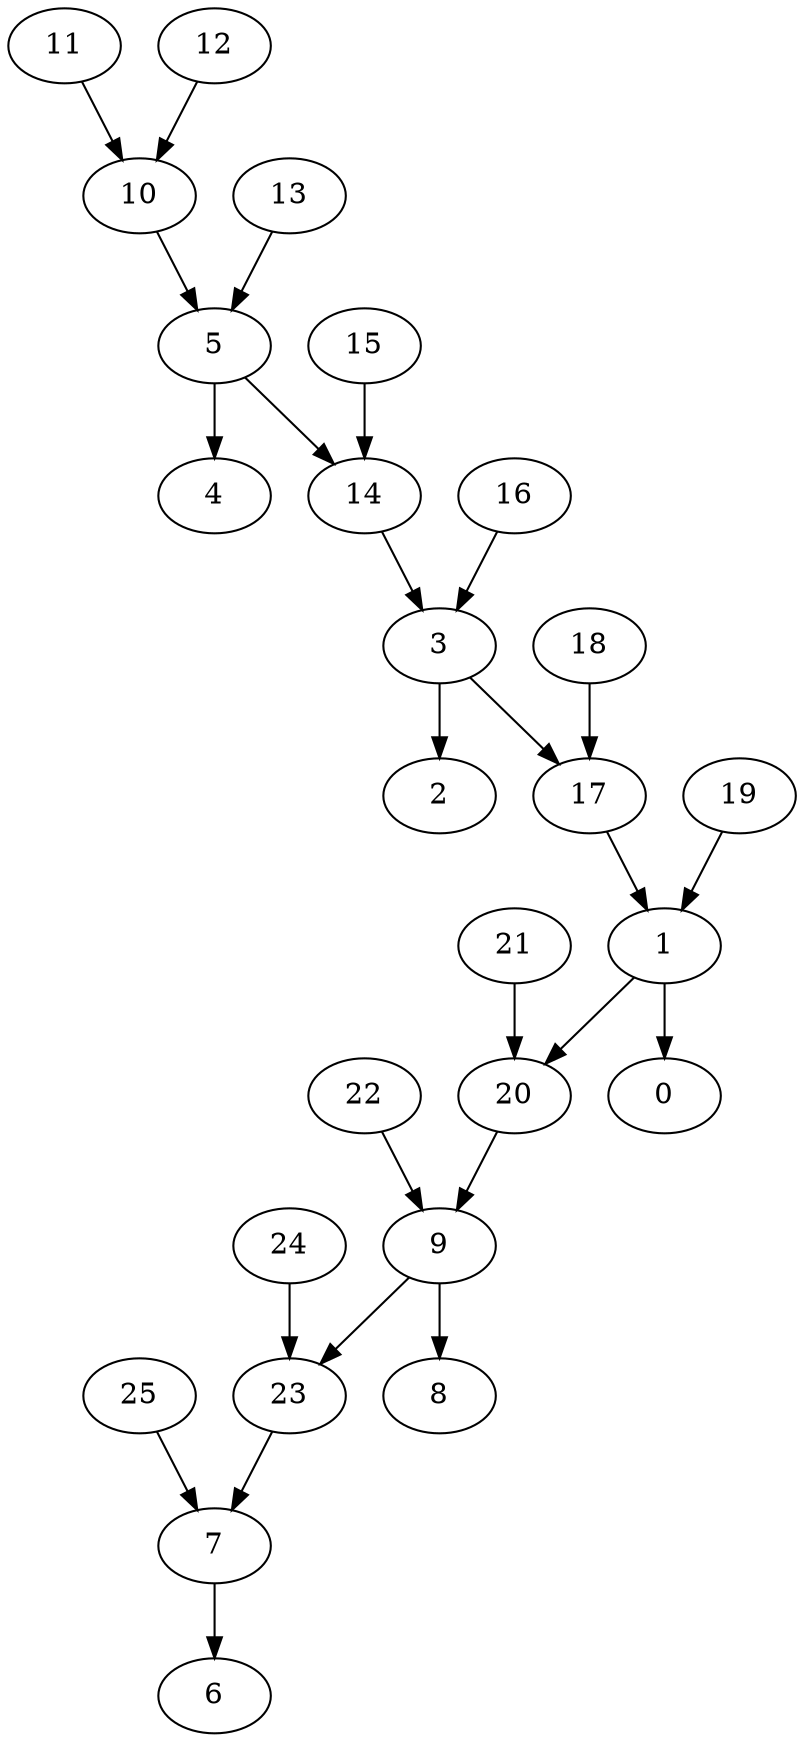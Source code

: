 digraph network {
  1 -> 0;
  3 -> 2;
  5 -> 4;
  7 -> 6;
  9 -> 8;
  11 -> 10;
  12 -> 10;
  10 -> 5;
  13 -> 5;
  5 -> 14;
  15 -> 14;
  14 -> 3;
  16 -> 3;
  3 -> 17;
  18 -> 17;
  17 -> 1;
  19 -> 1;
  1 -> 20;
  21 -> 20;
  20 -> 9;
  22 -> 9;
  9 -> 23;
  24 -> 23;
  23 -> 7;
  25 -> 7;
}
